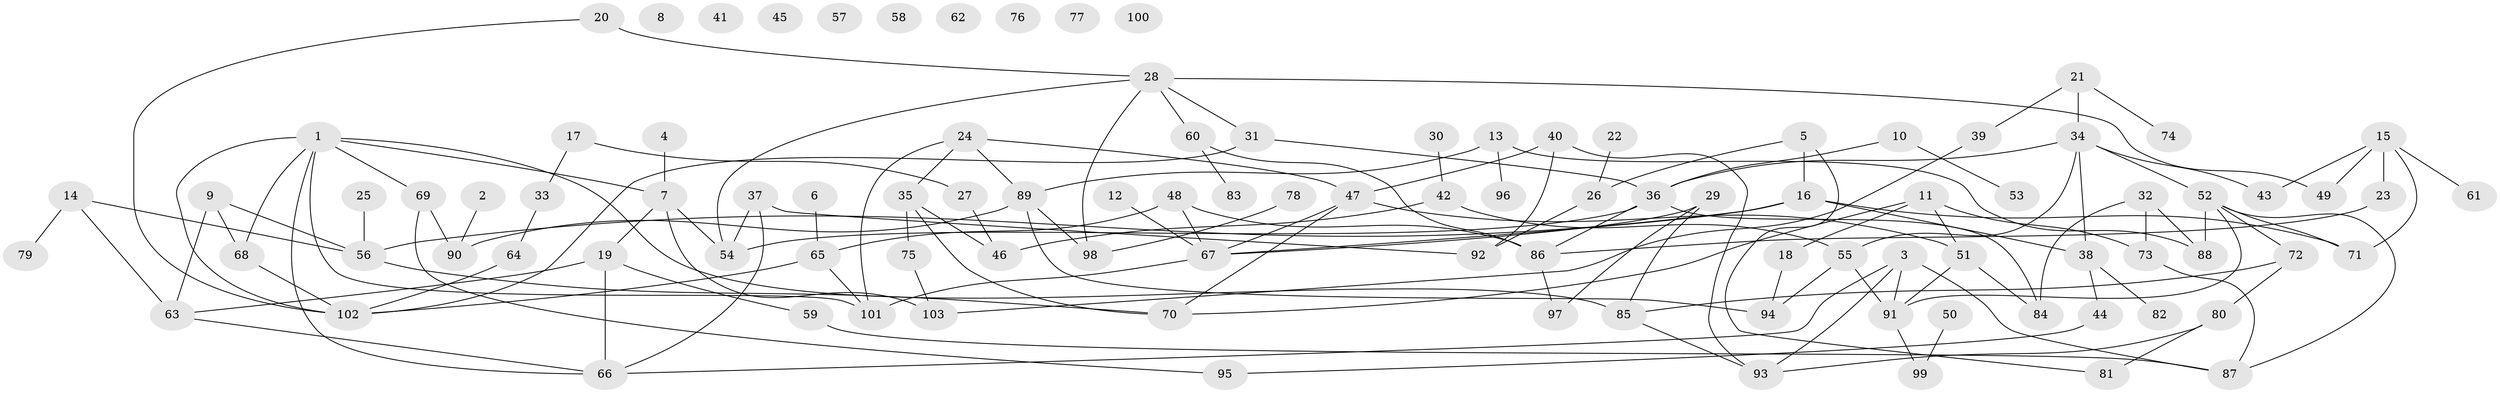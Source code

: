 // coarse degree distribution, {10: 0.024390243902439025, 1: 0.21951219512195122, 4: 0.17073170731707318, 8: 0.07317073170731707, 0: 0.21951219512195122, 6: 0.024390243902439025, 2: 0.0975609756097561, 5: 0.07317073170731707, 3: 0.024390243902439025, 9: 0.024390243902439025, 11: 0.04878048780487805}
// Generated by graph-tools (version 1.1) at 2025/16/03/04/25 18:16:24]
// undirected, 103 vertices, 144 edges
graph export_dot {
graph [start="1"]
  node [color=gray90,style=filled];
  1;
  2;
  3;
  4;
  5;
  6;
  7;
  8;
  9;
  10;
  11;
  12;
  13;
  14;
  15;
  16;
  17;
  18;
  19;
  20;
  21;
  22;
  23;
  24;
  25;
  26;
  27;
  28;
  29;
  30;
  31;
  32;
  33;
  34;
  35;
  36;
  37;
  38;
  39;
  40;
  41;
  42;
  43;
  44;
  45;
  46;
  47;
  48;
  49;
  50;
  51;
  52;
  53;
  54;
  55;
  56;
  57;
  58;
  59;
  60;
  61;
  62;
  63;
  64;
  65;
  66;
  67;
  68;
  69;
  70;
  71;
  72;
  73;
  74;
  75;
  76;
  77;
  78;
  79;
  80;
  81;
  82;
  83;
  84;
  85;
  86;
  87;
  88;
  89;
  90;
  91;
  92;
  93;
  94;
  95;
  96;
  97;
  98;
  99;
  100;
  101;
  102;
  103;
  1 -- 7;
  1 -- 66;
  1 -- 68;
  1 -- 69;
  1 -- 85;
  1 -- 101;
  1 -- 102;
  2 -- 90;
  3 -- 66;
  3 -- 87;
  3 -- 91;
  3 -- 93;
  4 -- 7;
  5 -- 16;
  5 -- 26;
  5 -- 81;
  6 -- 65;
  7 -- 19;
  7 -- 54;
  7 -- 103;
  9 -- 56;
  9 -- 63;
  9 -- 68;
  10 -- 36;
  10 -- 53;
  11 -- 18;
  11 -- 51;
  11 -- 70;
  11 -- 73;
  12 -- 67;
  13 -- 88;
  13 -- 89;
  13 -- 96;
  14 -- 56;
  14 -- 63;
  14 -- 79;
  15 -- 23;
  15 -- 43;
  15 -- 49;
  15 -- 61;
  15 -- 71;
  16 -- 38;
  16 -- 56;
  16 -- 67;
  16 -- 71;
  17 -- 27;
  17 -- 33;
  18 -- 94;
  19 -- 59;
  19 -- 63;
  19 -- 66;
  20 -- 28;
  20 -- 102;
  21 -- 34;
  21 -- 39;
  21 -- 74;
  22 -- 26;
  23 -- 86;
  24 -- 35;
  24 -- 47;
  24 -- 89;
  24 -- 101;
  25 -- 56;
  26 -- 92;
  27 -- 46;
  28 -- 31;
  28 -- 49;
  28 -- 54;
  28 -- 60;
  28 -- 98;
  29 -- 67;
  29 -- 85;
  29 -- 97;
  30 -- 42;
  31 -- 36;
  31 -- 102;
  32 -- 73;
  32 -- 84;
  32 -- 88;
  33 -- 64;
  34 -- 36;
  34 -- 38;
  34 -- 43;
  34 -- 52;
  34 -- 55;
  35 -- 46;
  35 -- 70;
  35 -- 75;
  36 -- 54;
  36 -- 84;
  36 -- 86;
  37 -- 54;
  37 -- 66;
  37 -- 92;
  38 -- 44;
  38 -- 82;
  39 -- 103;
  40 -- 47;
  40 -- 92;
  40 -- 93;
  42 -- 46;
  42 -- 55;
  44 -- 95;
  47 -- 51;
  47 -- 67;
  47 -- 70;
  48 -- 65;
  48 -- 67;
  48 -- 86;
  50 -- 99;
  51 -- 84;
  51 -- 91;
  52 -- 71;
  52 -- 72;
  52 -- 87;
  52 -- 88;
  52 -- 91;
  55 -- 91;
  55 -- 94;
  56 -- 70;
  59 -- 87;
  60 -- 83;
  60 -- 86;
  63 -- 66;
  64 -- 102;
  65 -- 101;
  65 -- 102;
  67 -- 101;
  68 -- 102;
  69 -- 90;
  69 -- 95;
  72 -- 80;
  72 -- 85;
  73 -- 87;
  75 -- 103;
  78 -- 98;
  80 -- 81;
  80 -- 93;
  85 -- 93;
  86 -- 97;
  89 -- 90;
  89 -- 94;
  89 -- 98;
  91 -- 99;
}
